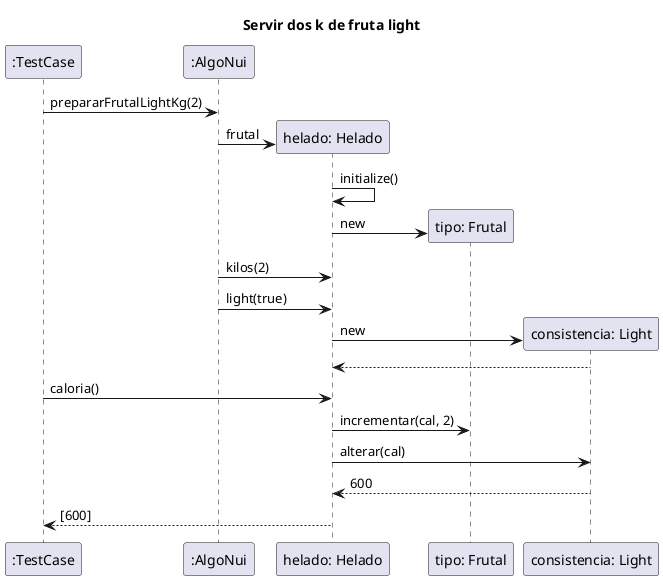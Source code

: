 @startuml
title Servir dos k de fruta light 

":TestCase" -> ":AlgoNui": prepararFrutalLightKg(2)
create "helado: Helado"
":AlgoNui" -> "helado: Helado": frutal
"helado: Helado" -> "helado: Helado": initialize()

create "tipo: Frutal"
"helado: Helado" -> "tipo: Frutal": new

":AlgoNui" -> "helado: Helado": kilos(2)
":AlgoNui" -> "helado: Helado": light(true)

create "consistencia: Light"
"helado: Helado" -> "consistencia: Light": new
return

":TestCase" -> "helado: Helado": caloria()
"helado: Helado" -> "tipo: Frutal": incrementar(cal, 2)
"helado: Helado" -> "consistencia: Light": alterar(cal)
return 600
"helado: Helado" --> ":TestCase": [600]



@enduml
